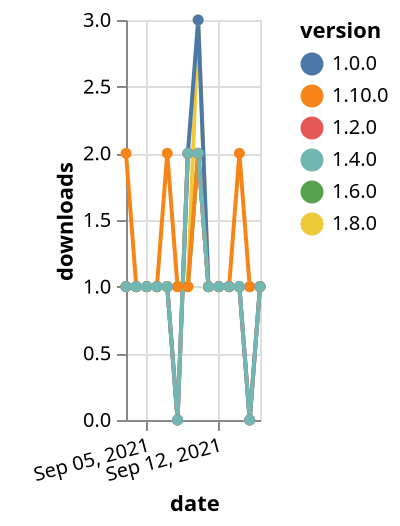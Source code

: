 {"$schema": "https://vega.github.io/schema/vega-lite/v5.json", "description": "A simple bar chart with embedded data.", "data": {"values": [{"date": "2021-09-03", "total": 176, "delta": 1, "version": "1.6.0"}, {"date": "2021-09-04", "total": 177, "delta": 1, "version": "1.6.0"}, {"date": "2021-09-05", "total": 178, "delta": 1, "version": "1.6.0"}, {"date": "2021-09-06", "total": 179, "delta": 1, "version": "1.6.0"}, {"date": "2021-09-07", "total": 180, "delta": 1, "version": "1.6.0"}, {"date": "2021-09-08", "total": 181, "delta": 1, "version": "1.6.0"}, {"date": "2021-09-09", "total": 182, "delta": 1, "version": "1.6.0"}, {"date": "2021-09-10", "total": 184, "delta": 2, "version": "1.6.0"}, {"date": "2021-09-11", "total": 185, "delta": 1, "version": "1.6.0"}, {"date": "2021-09-12", "total": 186, "delta": 1, "version": "1.6.0"}, {"date": "2021-09-13", "total": 187, "delta": 1, "version": "1.6.0"}, {"date": "2021-09-14", "total": 188, "delta": 1, "version": "1.6.0"}, {"date": "2021-09-15", "total": 189, "delta": 1, "version": "1.6.0"}, {"date": "2021-09-16", "total": 190, "delta": 1, "version": "1.6.0"}, {"date": "2021-09-03", "total": 208, "delta": 1, "version": "1.8.0"}, {"date": "2021-09-04", "total": 209, "delta": 1, "version": "1.8.0"}, {"date": "2021-09-05", "total": 210, "delta": 1, "version": "1.8.0"}, {"date": "2021-09-06", "total": 211, "delta": 1, "version": "1.8.0"}, {"date": "2021-09-07", "total": 212, "delta": 1, "version": "1.8.0"}, {"date": "2021-09-08", "total": 213, "delta": 1, "version": "1.8.0"}, {"date": "2021-09-09", "total": 214, "delta": 1, "version": "1.8.0"}, {"date": "2021-09-10", "total": 217, "delta": 3, "version": "1.8.0"}, {"date": "2021-09-11", "total": 218, "delta": 1, "version": "1.8.0"}, {"date": "2021-09-12", "total": 219, "delta": 1, "version": "1.8.0"}, {"date": "2021-09-13", "total": 220, "delta": 1, "version": "1.8.0"}, {"date": "2021-09-14", "total": 221, "delta": 1, "version": "1.8.0"}, {"date": "2021-09-15", "total": 222, "delta": 1, "version": "1.8.0"}, {"date": "2021-09-16", "total": 223, "delta": 1, "version": "1.8.0"}, {"date": "2021-09-03", "total": 134, "delta": 2, "version": "1.10.0"}, {"date": "2021-09-04", "total": 135, "delta": 1, "version": "1.10.0"}, {"date": "2021-09-05", "total": 136, "delta": 1, "version": "1.10.0"}, {"date": "2021-09-06", "total": 137, "delta": 1, "version": "1.10.0"}, {"date": "2021-09-07", "total": 139, "delta": 2, "version": "1.10.0"}, {"date": "2021-09-08", "total": 140, "delta": 1, "version": "1.10.0"}, {"date": "2021-09-09", "total": 141, "delta": 1, "version": "1.10.0"}, {"date": "2021-09-10", "total": 143, "delta": 2, "version": "1.10.0"}, {"date": "2021-09-11", "total": 144, "delta": 1, "version": "1.10.0"}, {"date": "2021-09-12", "total": 145, "delta": 1, "version": "1.10.0"}, {"date": "2021-09-13", "total": 146, "delta": 1, "version": "1.10.0"}, {"date": "2021-09-14", "total": 148, "delta": 2, "version": "1.10.0"}, {"date": "2021-09-15", "total": 149, "delta": 1, "version": "1.10.0"}, {"date": "2021-09-16", "total": 150, "delta": 1, "version": "1.10.0"}, {"date": "2021-09-03", "total": 411, "delta": 1, "version": "1.0.0"}, {"date": "2021-09-04", "total": 412, "delta": 1, "version": "1.0.0"}, {"date": "2021-09-05", "total": 413, "delta": 1, "version": "1.0.0"}, {"date": "2021-09-06", "total": 414, "delta": 1, "version": "1.0.0"}, {"date": "2021-09-07", "total": 415, "delta": 1, "version": "1.0.0"}, {"date": "2021-09-08", "total": 415, "delta": 0, "version": "1.0.0"}, {"date": "2021-09-09", "total": 417, "delta": 2, "version": "1.0.0"}, {"date": "2021-09-10", "total": 420, "delta": 3, "version": "1.0.0"}, {"date": "2021-09-11", "total": 421, "delta": 1, "version": "1.0.0"}, {"date": "2021-09-12", "total": 422, "delta": 1, "version": "1.0.0"}, {"date": "2021-09-13", "total": 423, "delta": 1, "version": "1.0.0"}, {"date": "2021-09-14", "total": 424, "delta": 1, "version": "1.0.0"}, {"date": "2021-09-15", "total": 424, "delta": 0, "version": "1.0.0"}, {"date": "2021-09-16", "total": 425, "delta": 1, "version": "1.0.0"}, {"date": "2021-09-03", "total": 212, "delta": 1, "version": "1.2.0"}, {"date": "2021-09-04", "total": 213, "delta": 1, "version": "1.2.0"}, {"date": "2021-09-05", "total": 214, "delta": 1, "version": "1.2.0"}, {"date": "2021-09-06", "total": 215, "delta": 1, "version": "1.2.0"}, {"date": "2021-09-07", "total": 216, "delta": 1, "version": "1.2.0"}, {"date": "2021-09-08", "total": 216, "delta": 0, "version": "1.2.0"}, {"date": "2021-09-09", "total": 218, "delta": 2, "version": "1.2.0"}, {"date": "2021-09-10", "total": 220, "delta": 2, "version": "1.2.0"}, {"date": "2021-09-11", "total": 221, "delta": 1, "version": "1.2.0"}, {"date": "2021-09-12", "total": 222, "delta": 1, "version": "1.2.0"}, {"date": "2021-09-13", "total": 223, "delta": 1, "version": "1.2.0"}, {"date": "2021-09-14", "total": 224, "delta": 1, "version": "1.2.0"}, {"date": "2021-09-15", "total": 224, "delta": 0, "version": "1.2.0"}, {"date": "2021-09-16", "total": 225, "delta": 1, "version": "1.2.0"}, {"date": "2021-09-03", "total": 208, "delta": 1, "version": "1.4.0"}, {"date": "2021-09-04", "total": 209, "delta": 1, "version": "1.4.0"}, {"date": "2021-09-05", "total": 210, "delta": 1, "version": "1.4.0"}, {"date": "2021-09-06", "total": 211, "delta": 1, "version": "1.4.0"}, {"date": "2021-09-07", "total": 212, "delta": 1, "version": "1.4.0"}, {"date": "2021-09-08", "total": 212, "delta": 0, "version": "1.4.0"}, {"date": "2021-09-09", "total": 214, "delta": 2, "version": "1.4.0"}, {"date": "2021-09-10", "total": 216, "delta": 2, "version": "1.4.0"}, {"date": "2021-09-11", "total": 217, "delta": 1, "version": "1.4.0"}, {"date": "2021-09-12", "total": 218, "delta": 1, "version": "1.4.0"}, {"date": "2021-09-13", "total": 219, "delta": 1, "version": "1.4.0"}, {"date": "2021-09-14", "total": 220, "delta": 1, "version": "1.4.0"}, {"date": "2021-09-15", "total": 220, "delta": 0, "version": "1.4.0"}, {"date": "2021-09-16", "total": 221, "delta": 1, "version": "1.4.0"}]}, "width": "container", "mark": {"type": "line", "point": {"filled": true}}, "encoding": {"x": {"field": "date", "type": "temporal", "timeUnit": "yearmonthdate", "title": "date", "axis": {"labelAngle": -15}}, "y": {"field": "delta", "type": "quantitative", "title": "downloads"}, "color": {"field": "version", "type": "nominal"}, "tooltip": {"field": "delta"}}}